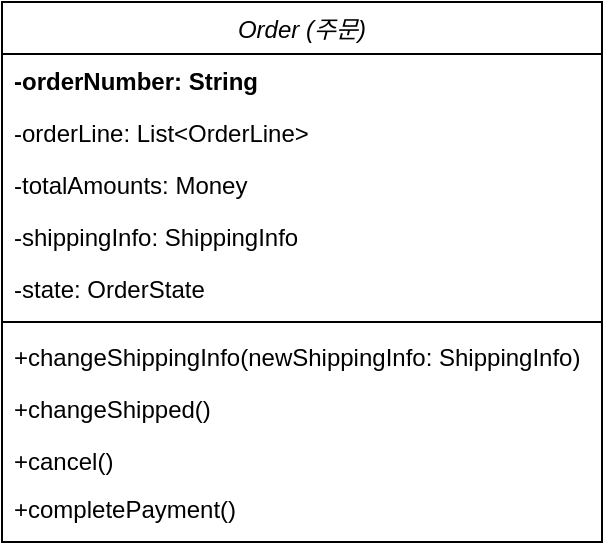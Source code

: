 <mxfile version="24.4.0" type="device">
  <diagram name="페이지-1" id="B_YTZF5DeX-4_P1S9387">
    <mxGraphModel dx="1114" dy="894" grid="1" gridSize="10" guides="1" tooltips="1" connect="1" arrows="1" fold="1" page="1" pageScale="1" pageWidth="827" pageHeight="1169" math="0" shadow="0">
      <root>
        <mxCell id="0" />
        <mxCell id="1" parent="0" />
        <mxCell id="GVW6-dd-9-RH6tdF-ZIL-14" value="Order (주문)" style="swimlane;fontStyle=2;align=center;verticalAlign=top;childLayout=stackLayout;horizontal=1;startSize=26;horizontalStack=0;resizeParent=1;resizeLast=0;collapsible=1;marginBottom=0;rounded=0;shadow=0;strokeWidth=1;" vertex="1" parent="1">
          <mxGeometry x="60" y="90" width="300" height="270" as="geometry">
            <mxRectangle x="230" y="140" width="160" height="26" as="alternateBounds" />
          </mxGeometry>
        </mxCell>
        <mxCell id="GVW6-dd-9-RH6tdF-ZIL-24" value="-orderNumber: String" style="text;align=left;verticalAlign=top;spacingLeft=4;spacingRight=4;overflow=hidden;rotatable=0;points=[[0,0.5],[1,0.5]];portConstraint=eastwest;fontStyle=1" vertex="1" parent="GVW6-dd-9-RH6tdF-ZIL-14">
          <mxGeometry y="26" width="300" height="26" as="geometry" />
        </mxCell>
        <mxCell id="GVW6-dd-9-RH6tdF-ZIL-15" value="-orderLine: List&lt;OrderLine&gt;" style="text;align=left;verticalAlign=top;spacingLeft=4;spacingRight=4;overflow=hidden;rotatable=0;points=[[0,0.5],[1,0.5]];portConstraint=eastwest;" vertex="1" parent="GVW6-dd-9-RH6tdF-ZIL-14">
          <mxGeometry y="52" width="300" height="26" as="geometry" />
        </mxCell>
        <mxCell id="GVW6-dd-9-RH6tdF-ZIL-16" value="-totalAmounts: Money" style="text;align=left;verticalAlign=top;spacingLeft=4;spacingRight=4;overflow=hidden;rotatable=0;points=[[0,0.5],[1,0.5]];portConstraint=eastwest;rounded=0;shadow=0;html=0;" vertex="1" parent="GVW6-dd-9-RH6tdF-ZIL-14">
          <mxGeometry y="78" width="300" height="26" as="geometry" />
        </mxCell>
        <mxCell id="GVW6-dd-9-RH6tdF-ZIL-17" value="-shippingInfo: ShippingInfo" style="text;align=left;verticalAlign=top;spacingLeft=4;spacingRight=4;overflow=hidden;rotatable=0;points=[[0,0.5],[1,0.5]];portConstraint=eastwest;rounded=0;shadow=0;html=0;" vertex="1" parent="GVW6-dd-9-RH6tdF-ZIL-14">
          <mxGeometry y="104" width="300" height="26" as="geometry" />
        </mxCell>
        <mxCell id="GVW6-dd-9-RH6tdF-ZIL-18" value="-state: OrderState" style="text;align=left;verticalAlign=top;spacingLeft=4;spacingRight=4;overflow=hidden;rotatable=0;points=[[0,0.5],[1,0.5]];portConstraint=eastwest;" vertex="1" parent="GVW6-dd-9-RH6tdF-ZIL-14">
          <mxGeometry y="130" width="300" height="26" as="geometry" />
        </mxCell>
        <mxCell id="GVW6-dd-9-RH6tdF-ZIL-19" value="" style="line;html=1;strokeWidth=1;align=left;verticalAlign=middle;spacingTop=-1;spacingLeft=3;spacingRight=3;rotatable=0;labelPosition=right;points=[];portConstraint=eastwest;" vertex="1" parent="GVW6-dd-9-RH6tdF-ZIL-14">
          <mxGeometry y="156" width="300" height="8" as="geometry" />
        </mxCell>
        <mxCell id="GVW6-dd-9-RH6tdF-ZIL-20" value="+changeShippingInfo(newShippingInfo: ShippingInfo)" style="text;align=left;verticalAlign=top;spacingLeft=4;spacingRight=4;overflow=hidden;rotatable=0;points=[[0,0.5],[1,0.5]];portConstraint=eastwest;" vertex="1" parent="GVW6-dd-9-RH6tdF-ZIL-14">
          <mxGeometry y="164" width="300" height="26" as="geometry" />
        </mxCell>
        <mxCell id="GVW6-dd-9-RH6tdF-ZIL-21" value="+changeShipped()" style="text;align=left;verticalAlign=top;spacingLeft=4;spacingRight=4;overflow=hidden;rotatable=0;points=[[0,0.5],[1,0.5]];portConstraint=eastwest;" vertex="1" parent="1">
          <mxGeometry x="60" y="280" width="300" height="26" as="geometry" />
        </mxCell>
        <mxCell id="GVW6-dd-9-RH6tdF-ZIL-22" value="+cancel()" style="text;align=left;verticalAlign=top;spacingLeft=4;spacingRight=4;overflow=hidden;rotatable=0;points=[[0,0.5],[1,0.5]];portConstraint=eastwest;" vertex="1" parent="1">
          <mxGeometry x="60" y="306" width="300" height="26" as="geometry" />
        </mxCell>
        <mxCell id="GVW6-dd-9-RH6tdF-ZIL-23" value="+completePayment()" style="text;align=left;verticalAlign=top;spacingLeft=4;spacingRight=4;overflow=hidden;rotatable=0;points=[[0,0.5],[1,0.5]];portConstraint=eastwest;" vertex="1" parent="1">
          <mxGeometry x="60" y="330" width="300" height="26" as="geometry" />
        </mxCell>
      </root>
    </mxGraphModel>
  </diagram>
</mxfile>
